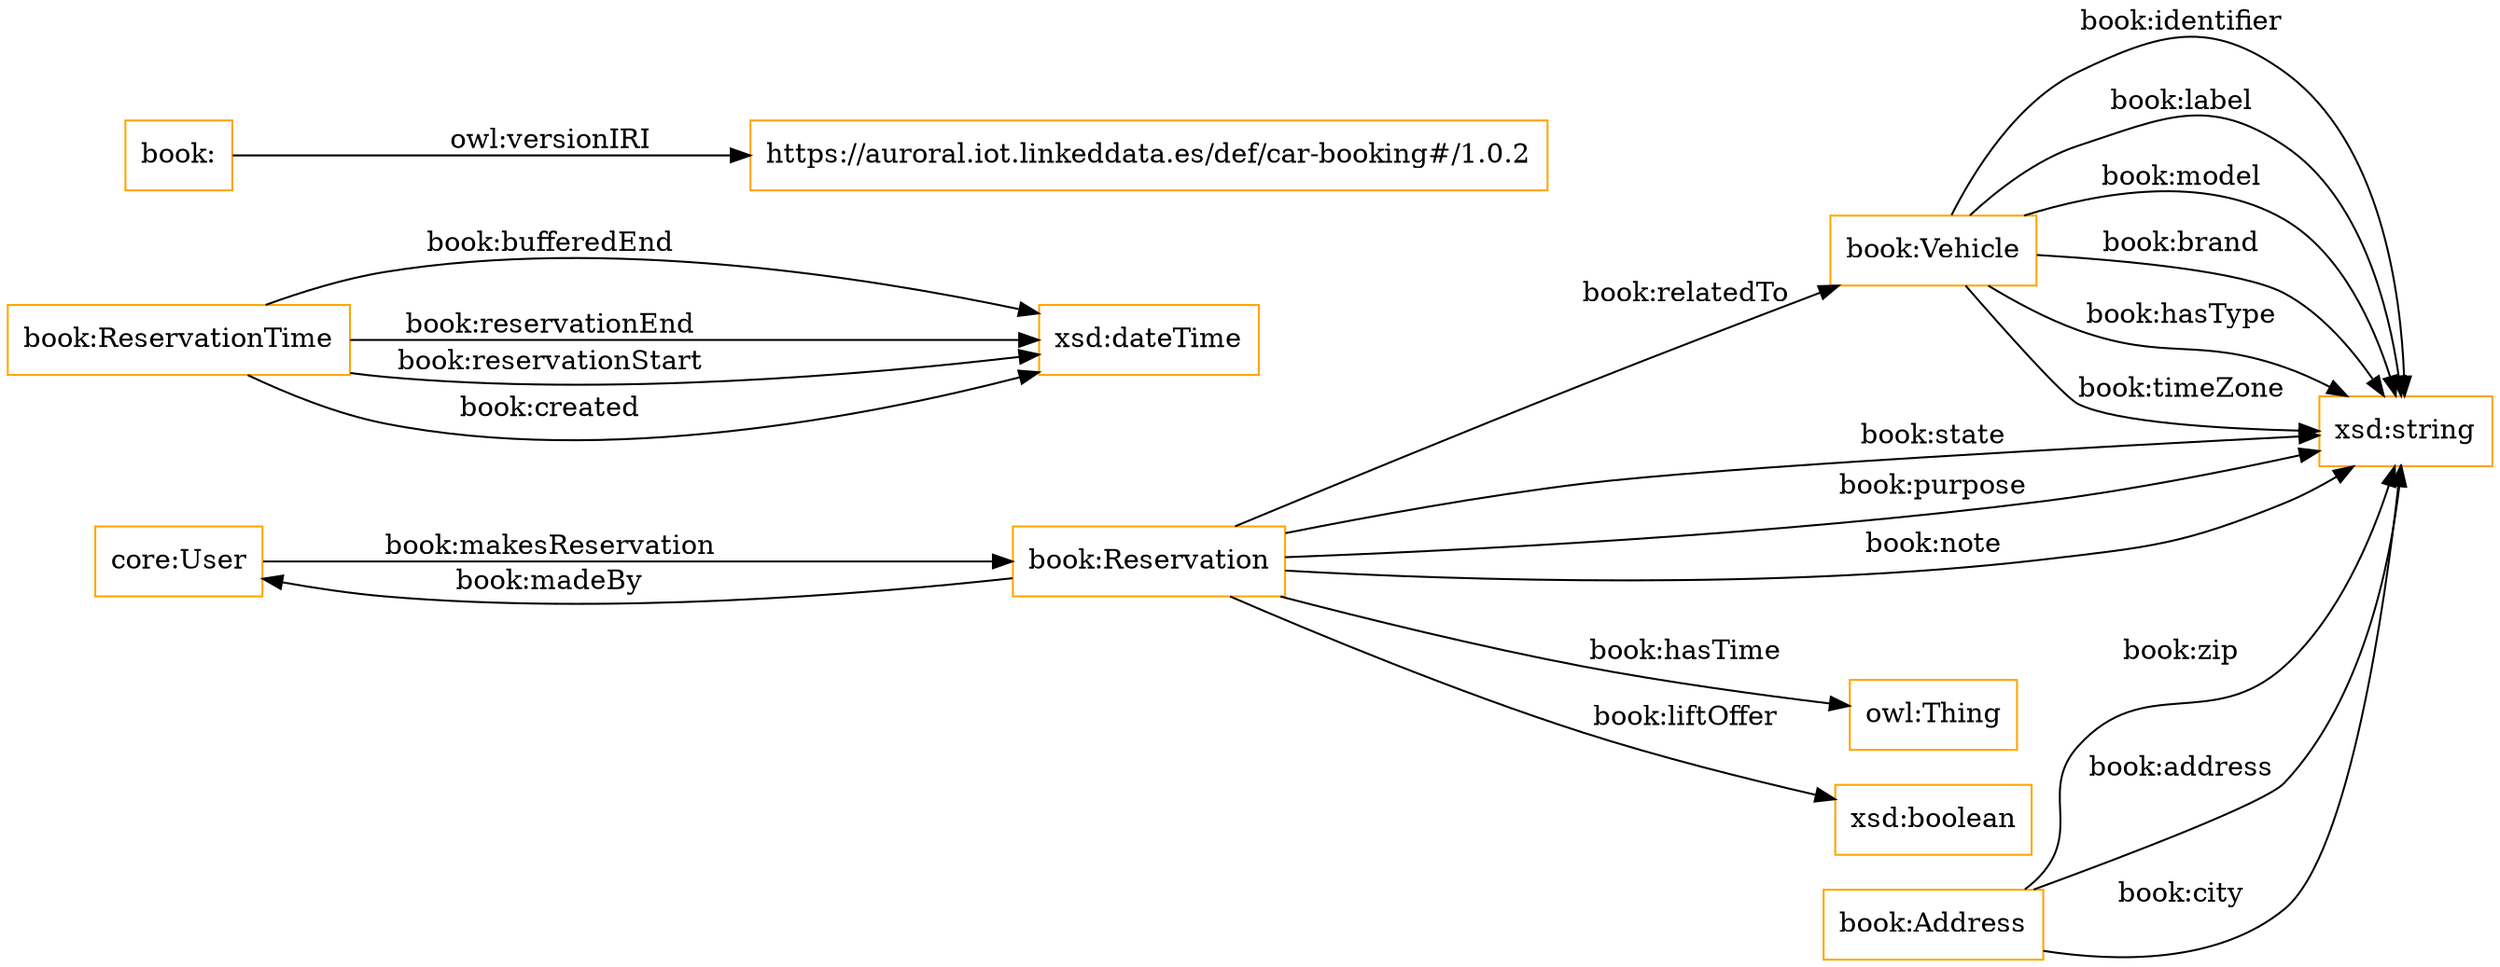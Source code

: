 digraph ar2dtool_diagram { 
rankdir=LR;
size="1501"
node [shape = rectangle, color="orange"]; "core:User" "book:Vehicle" "book:ReservationTime" "book:Reservation" "book:Address" ; /*classes style*/
	"book:" -> "https://auroral.iot.linkeddata.es/def/car-booking#/1.0.2" [ label = "owl:versionIRI" ];
	"book:ReservationTime" -> "xsd:dateTime" [ label = "book:bufferedEnd" ];
	"book:Reservation" -> "xsd:string" [ label = "book:state" ];
	"book:Reservation" -> "xsd:string" [ label = "book:purpose" ];
	"book:Address" -> "xsd:string" [ label = "book:zip" ];
	"book:Address" -> "xsd:string" [ label = "book:address" ];
	"book:Reservation" -> "xsd:string" [ label = "book:note" ];
	"book:Reservation" -> "owl:Thing" [ label = "book:hasTime" ];
	"book:Vehicle" -> "xsd:string" [ label = "book:identifier" ];
	"book:Vehicle" -> "xsd:string" [ label = "book:label" ];
	"book:ReservationTime" -> "xsd:dateTime" [ label = "book:reservationEnd" ];
	"book:Reservation" -> "core:User" [ label = "book:madeBy" ];
	"book:ReservationTime" -> "xsd:dateTime" [ label = "book:reservationStart" ];
	"core:User" -> "book:Reservation" [ label = "book:makesReservation" ];
	"book:Reservation" -> "book:Vehicle" [ label = "book:relatedTo" ];
	"book:Reservation" -> "xsd:boolean" [ label = "book:liftOffer" ];
	"book:ReservationTime" -> "xsd:dateTime" [ label = "book:created" ];
	"book:Vehicle" -> "xsd:string" [ label = "book:model" ];
	"book:Address" -> "xsd:string" [ label = "book:city" ];
	"book:Vehicle" -> "xsd:string" [ label = "book:brand" ];
	"book:Vehicle" -> "xsd:string" [ label = "book:hasType" ];
	"book:Vehicle" -> "xsd:string" [ label = "book:timeZone" ];

}
